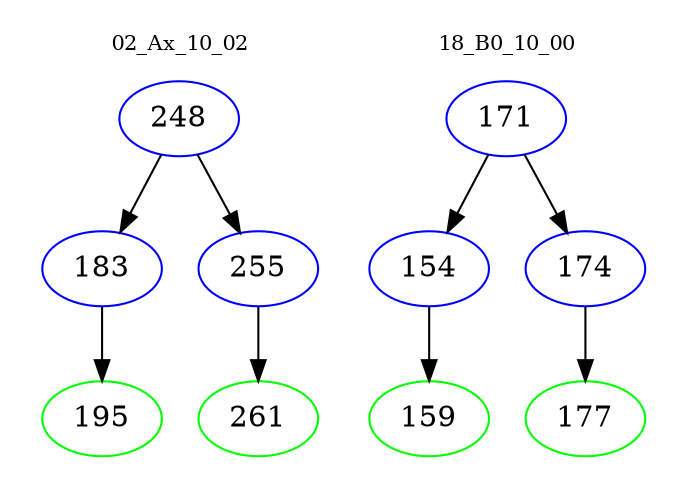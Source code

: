 digraph{
subgraph cluster_0 {
color = white
label = "02_Ax_10_02";
fontsize=10;
T0_248 [label="248", color="blue"]
T0_248 -> T0_183 [color="black"]
T0_183 [label="183", color="blue"]
T0_183 -> T0_195 [color="black"]
T0_195 [label="195", color="green"]
T0_248 -> T0_255 [color="black"]
T0_255 [label="255", color="blue"]
T0_255 -> T0_261 [color="black"]
T0_261 [label="261", color="green"]
}
subgraph cluster_1 {
color = white
label = "18_B0_10_00";
fontsize=10;
T1_171 [label="171", color="blue"]
T1_171 -> T1_154 [color="black"]
T1_154 [label="154", color="blue"]
T1_154 -> T1_159 [color="black"]
T1_159 [label="159", color="green"]
T1_171 -> T1_174 [color="black"]
T1_174 [label="174", color="blue"]
T1_174 -> T1_177 [color="black"]
T1_177 [label="177", color="green"]
}
}
